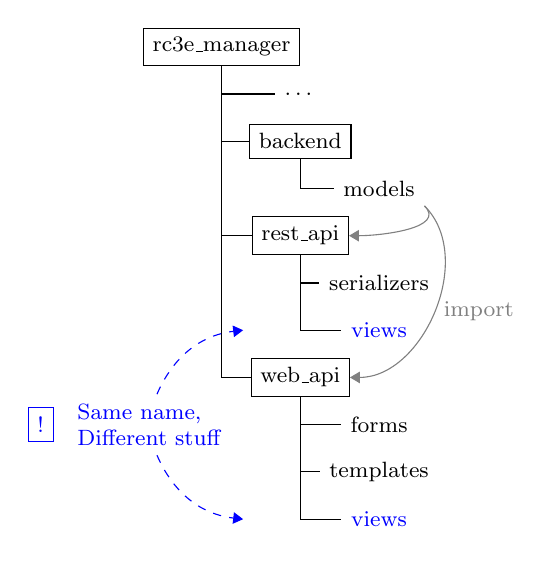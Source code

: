 
\begin{tikzpicture}[ %
	grow via three points={
		one child at (1,-0.6) and two children at (1,-0.6) and (1,-1.2)
	},
 	edge from parent path={(\tikzparentnode.south) |- (\tikzchildnode.west)},
	every node/.style={font=\footnotesize},
	>={Triangle[]}
]

\node[draw] (root) {rc3e\_manager}
	child {node {\dots}}
	child {node[draw] {backend}
		child {node(model) {models}}
	}
	child [missing] {}	
	child {node[draw] (rest){rest\_api}
		child {node {serializers}}
		child {node[blue](v1) {views}}
	}
	child [missing] {}
	child [missing] {}
	child {node[draw] (web){web\_api}
		child {node (forms){forms}}
		child {node {templates}}
		child {node[blue](v2) {views}}
	}
;

\path[->,gray] (model.south east) edge[in=0, out=-45] (rest.east);
\path[->, gray] (model.south east) edge[in = 0, out = -45] node[right]{import} (web.east);

\node[left=of v1](anchor_v1){};
\node[left=of v2](anchor_v2){};

\node[blue, align = left, left= 4em of forms](txt){Same name,\\Different stuff};
\path[->, dashed, blue] (txt) edge[bend left = 30] (anchor_v1.west);
\path[->, dashed, blue] (txt) edge[bend right = 30] (anchor_v2.west);

\node[blue, draw, left= 0.5 em of txt]{!};

\end{tikzpicture}